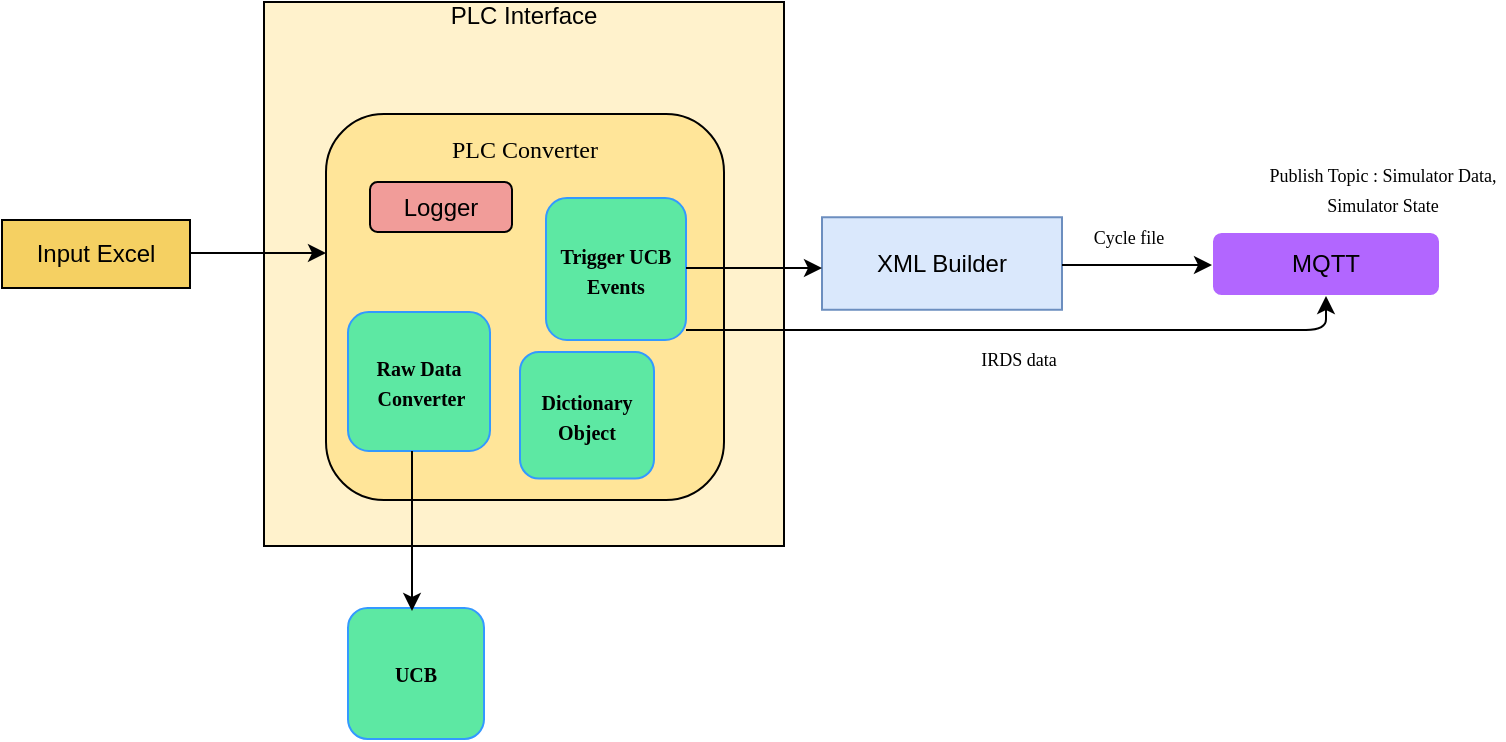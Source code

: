 <mxfile version="12.7.0" type="github">
  <diagram id="KBWNeWzFb76yXDcvMDIo" name="Page-1">
    <mxGraphModel dx="1102" dy="565" grid="0" gridSize="10" guides="1" tooltips="1" connect="1" arrows="1" fold="1" page="1" pageScale="1" pageWidth="850" pageHeight="1100" background="#FFFFFF" math="0" shadow="0">
      <root>
        <mxCell id="0"/>
        <mxCell id="1" parent="0"/>
        <mxCell id="OlLMTqEd5MZmWg_V515S-2" value="&lt;div&gt;PLC Interface&lt;/div&gt;&lt;div&gt;&lt;br&gt;&lt;/div&gt;&lt;div&gt;&lt;br&gt;&lt;/div&gt;&lt;div&gt;&lt;br&gt;&lt;/div&gt;&lt;div&gt;&lt;br&gt;&lt;/div&gt;&lt;div&gt;&lt;br&gt;&lt;/div&gt;&lt;div&gt;&lt;br&gt;&lt;/div&gt;&lt;div&gt;&lt;br&gt;&lt;/div&gt;&lt;div&gt;&lt;br&gt;&lt;/div&gt;&lt;div&gt;&lt;br&gt;&lt;/div&gt;&lt;div&gt;&lt;br&gt;&lt;/div&gt;&lt;div&gt;&lt;br&gt;&lt;/div&gt;&lt;div&gt;&lt;br&gt;&lt;/div&gt;&lt;div&gt;&lt;br&gt;&lt;/div&gt;&lt;div&gt;&lt;br&gt;&lt;/div&gt;&lt;div&gt;&lt;br&gt;&lt;/div&gt;&lt;div&gt;&lt;br&gt;&lt;/div&gt;&lt;div&gt;&lt;br&gt;&lt;/div&gt;&lt;div&gt;&lt;br&gt;&lt;/div&gt;" style="rounded=0;whiteSpace=wrap;html=1;align=center;fillColor=#FFF2CC;" parent="1" vertex="1">
          <mxGeometry x="166" y="69" width="260" height="272" as="geometry"/>
        </mxCell>
        <mxCell id="OlLMTqEd5MZmWg_V515S-4" value="MQTT" style="rounded=1;whiteSpace=wrap;html=1;fillColor=#B266FF;strokeColor=#FFFFFF;" parent="1" vertex="1">
          <mxGeometry x="640" y="184" width="114" height="32" as="geometry"/>
        </mxCell>
        <mxCell id="OlLMTqEd5MZmWg_V515S-6" value="&lt;font face=&quot;Verdana&quot;&gt;PLC Converter&lt;br&gt;&lt;br&gt;&lt;br&gt;&lt;br&gt;&lt;br&gt;&lt;br&gt;&lt;br&gt;&lt;br&gt;&lt;br&gt;&lt;br&gt;&lt;br&gt;&lt;br&gt;&lt;/font&gt;" style="rounded=1;whiteSpace=wrap;html=1;fillColor=#FFE599;" parent="1" vertex="1">
          <mxGeometry x="197" y="125" width="199" height="193" as="geometry"/>
        </mxCell>
        <mxCell id="OlLMTqEd5MZmWg_V515S-7" value="Logger" style="rounded=1;whiteSpace=wrap;html=1;fillColor=#F19C99;" parent="1" vertex="1">
          <mxGeometry x="219" y="159" width="71" height="25" as="geometry"/>
        </mxCell>
        <mxCell id="OlLMTqEd5MZmWg_V515S-15" value="&lt;b&gt;&lt;font face=&quot;Verdana&quot; style=&quot;font-size: 10px&quot;&gt;Trigger UCB Events&lt;/font&gt;&lt;/b&gt;" style="rounded=1;whiteSpace=wrap;html=1;fillColor=#5DE8A3;strokeColor=#3399FF;" parent="1" vertex="1">
          <mxGeometry x="307" y="167" width="70" height="71" as="geometry"/>
        </mxCell>
        <mxCell id="OlLMTqEd5MZmWg_V515S-32" value="&lt;font style=&quot;font-size: 9px&quot; face=&quot;Times New Roman&quot;&gt;Publish Topic : Simulator Data, &lt;br&gt;Simulator State&lt;/font&gt;" style="text;html=1;align=center;verticalAlign=middle;resizable=0;points=[];autosize=1;" parent="1" vertex="1">
          <mxGeometry x="663" y="145" width="123" height="34" as="geometry"/>
        </mxCell>
        <mxCell id="OlLMTqEd5MZmWg_V515S-5" value="Input Excel" style="rounded=0;whiteSpace=wrap;html=1;fillColor=#F5D062;" parent="1" vertex="1">
          <mxGeometry x="35" y="178" width="94" height="34" as="geometry"/>
        </mxCell>
        <mxCell id="OlLMTqEd5MZmWg_V515S-14" value="&lt;b&gt;&lt;font style=&quot;font-size: 10px&quot; face=&quot;Verdana&quot;&gt;Raw Data&lt;br&gt;&amp;nbsp;C&lt;span style=&quot;color: rgba(0 , 0 , 0 , 0) ; white-space: nowrap ; font-size: 0px&quot;&gt;%3CmxGraphModel%3E%3Croot%3E%3CmxCell%20id%3D%220%22%2F%3E%3CmxCell%20id%3D%221%22%20parent%3D%220%22%2F%3E%3CmxCell%20id%3D%222%22%20value%3D%22%22%20style%3D%22shape%3DflexArrow%3BendArrow%3Dclassic%3BstartArrow%3Dclassic%3Bhtml%3D1%3B%22%20edge%3D%221%22%20parent%3D%221%22%3E%3CmxGeometry%20width%3D%2250%22%20height%3D%2250%22%20relative%3D%221%22%20as%3D%22geometry%22%3E%3CmxPoint%20x%3D%22581%22%20y%3D%22301%22%20as%3D%22sourcePoint%22%2F%3E%3CmxPoint%20x%3D%22670%22%20y%3D%22301%22%20as%3D%22targetPoint%22%2F%3E%3C%2FmxGeometry%3E%3C%2FmxCell%3E%3CmxCell%20id%3D%223%22%20value%3D%22Text%22%20style%3D%22text%3Bhtml%3D1%3Balign%3Dcenter%3BverticalAlign%3Dmiddle%3Bresizable%3D0%3Bpoints%3D%5B%5D%3BlabelBackgroundColor%3D%23ffffff%3B%22%20vertex%3D%221%22%20connectable%3D%220%22%20parent%3D%222%22%3E%3CmxGeometry%20x%3D%220.221%22%20y%3D%22-6%22%20relative%3D%221%22%20as%3D%22geometry%22%3E%3CmxPoint%20as%3D%22offset%22%2F%3E%3C%2FmxGeometry%3E%3C%2FmxCell%3E%3C%2Froot%3E%3C%2FmxGraphModel%&lt;/span&gt;onverter&lt;/font&gt;&lt;/b&gt;" style="rounded=1;whiteSpace=wrap;html=1;fillColor=#5DE8A3;strokeColor=#3399FF;" parent="1" vertex="1">
          <mxGeometry x="208" y="224" width="71" height="69.5" as="geometry"/>
        </mxCell>
        <mxCell id="_SsLV91mDrDcCINA4WaN-4" value="&lt;b&gt;&lt;font face=&quot;Verdana&quot; style=&quot;font-size: 10px&quot;&gt;UCB&lt;/font&gt;&lt;/b&gt;" style="rounded=1;whiteSpace=wrap;html=1;fillColor=#5DE8A3;strokeColor=#3399FF;" vertex="1" parent="1">
          <mxGeometry x="208" y="372" width="68" height="65.5" as="geometry"/>
        </mxCell>
        <mxCell id="_SsLV91mDrDcCINA4WaN-11" value="XML Builder" style="rounded=0;whiteSpace=wrap;html=1;fillColor=#dae8fc;strokeColor=#6c8ebf;" vertex="1" parent="1">
          <mxGeometry x="445" y="176.63" width="120" height="46.25" as="geometry"/>
        </mxCell>
        <mxCell id="_SsLV91mDrDcCINA4WaN-15" value="&lt;font face=&quot;Verdana&quot;&gt;&lt;span style=&quot;font-size: 10px&quot;&gt;&lt;b&gt;Dictionary Object&lt;/b&gt;&lt;/span&gt;&lt;/font&gt;" style="rounded=1;whiteSpace=wrap;html=1;fillColor=#5DE8A3;strokeColor=#3399FF;" vertex="1" parent="1">
          <mxGeometry x="294" y="244" width="67" height="63.25" as="geometry"/>
        </mxCell>
        <mxCell id="_SsLV91mDrDcCINA4WaN-19" value="" style="endArrow=classic;html=1;strokeColor=#000000;fillColor=#5DE8A3;" edge="1" parent="1">
          <mxGeometry width="50" height="50" relative="1" as="geometry">
            <mxPoint x="240" y="293.5" as="sourcePoint"/>
            <mxPoint x="240" y="373.5" as="targetPoint"/>
          </mxGeometry>
        </mxCell>
        <mxCell id="_SsLV91mDrDcCINA4WaN-20" value="" style="endArrow=classic;html=1;strokeColor=#000000;fillColor=#5DE8A3;" edge="1" parent="1">
          <mxGeometry width="50" height="50" relative="1" as="geometry">
            <mxPoint x="129" y="194.5" as="sourcePoint"/>
            <mxPoint x="197" y="194.5" as="targetPoint"/>
          </mxGeometry>
        </mxCell>
        <mxCell id="_SsLV91mDrDcCINA4WaN-24" value="" style="endArrow=classic;html=1;strokeColor=#000000;fillColor=#5DE8A3;" edge="1" parent="1">
          <mxGeometry width="50" height="50" relative="1" as="geometry">
            <mxPoint x="377" y="202" as="sourcePoint"/>
            <mxPoint x="445" y="202" as="targetPoint"/>
          </mxGeometry>
        </mxCell>
        <mxCell id="_SsLV91mDrDcCINA4WaN-25" value="" style="endArrow=classic;html=1;strokeColor=#000000;fillColor=#5DE8A3;entryX=0;entryY=0.516;entryDx=0;entryDy=0;entryPerimeter=0;" edge="1" parent="1" target="OlLMTqEd5MZmWg_V515S-4">
          <mxGeometry width="50" height="50" relative="1" as="geometry">
            <mxPoint x="565" y="200.5" as="sourcePoint"/>
            <mxPoint x="633" y="200.5" as="targetPoint"/>
          </mxGeometry>
        </mxCell>
        <mxCell id="_SsLV91mDrDcCINA4WaN-27" value="" style="endArrow=classic;html=1;strokeColor=#000000;fillColor=#5DE8A3;entryX=0.5;entryY=1;entryDx=0;entryDy=0;" edge="1" parent="1" target="OlLMTqEd5MZmWg_V515S-4">
          <mxGeometry width="50" height="50" relative="1" as="geometry">
            <mxPoint x="377" y="233" as="sourcePoint"/>
            <mxPoint x="643" y="250" as="targetPoint"/>
            <Array as="points">
              <mxPoint x="408" y="233"/>
              <mxPoint x="697" y="233"/>
            </Array>
          </mxGeometry>
        </mxCell>
        <mxCell id="_SsLV91mDrDcCINA4WaN-28" value="&lt;font style=&quot;font-size: 9px&quot; face=&quot;Times New Roman&quot;&gt;IRDS data&lt;/font&gt;" style="text;html=1;align=center;verticalAlign=middle;resizable=0;points=[];autosize=1;" vertex="1" parent="1">
          <mxGeometry x="519" y="237" width="48" height="19" as="geometry"/>
        </mxCell>
        <mxCell id="_SsLV91mDrDcCINA4WaN-29" value="&lt;font style=&quot;font-size: 9px&quot; face=&quot;Times New Roman&quot;&gt;Cycle file&lt;/font&gt;" style="text;html=1;align=center;verticalAlign=middle;resizable=0;points=[];autosize=1;" vertex="1" parent="1">
          <mxGeometry x="575" y="176.63" width="45" height="19" as="geometry"/>
        </mxCell>
      </root>
    </mxGraphModel>
  </diagram>
</mxfile>
